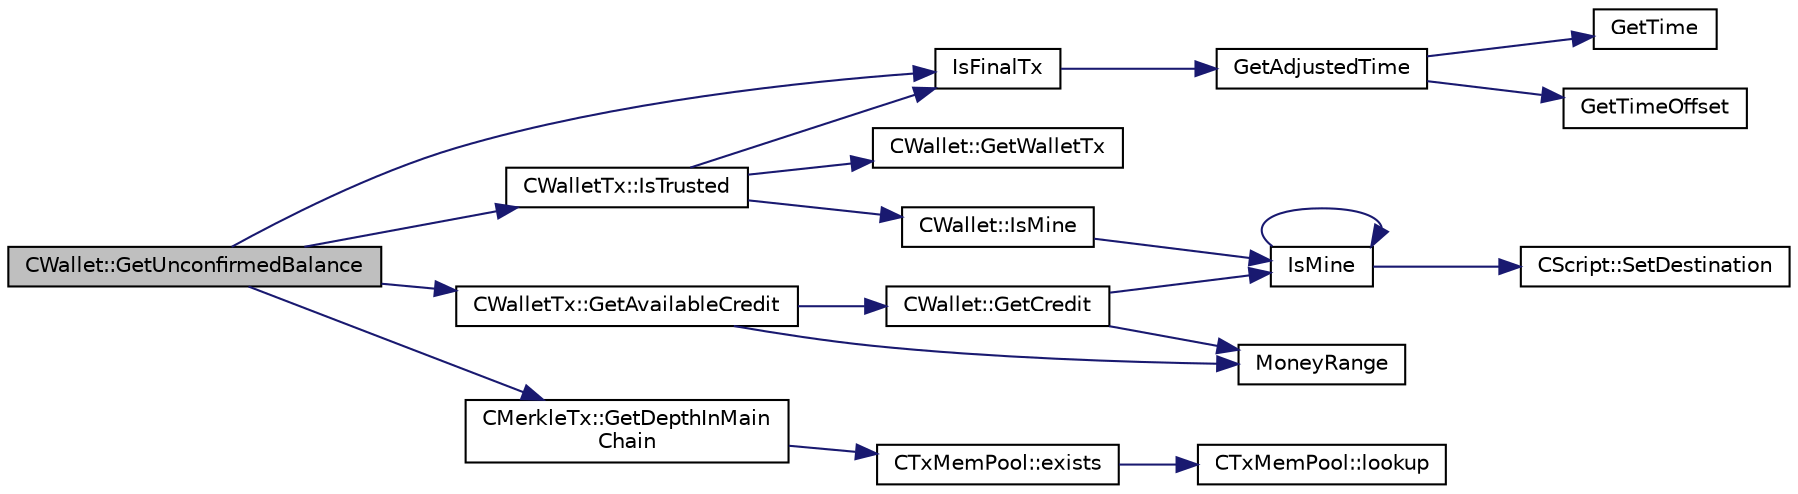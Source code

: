 digraph "CWallet::GetUnconfirmedBalance"
{
  edge [fontname="Helvetica",fontsize="10",labelfontname="Helvetica",labelfontsize="10"];
  node [fontname="Helvetica",fontsize="10",shape=record];
  rankdir="LR";
  Node781 [label="CWallet::GetUnconfirmedBalance",height=0.2,width=0.4,color="black", fillcolor="grey75", style="filled", fontcolor="black"];
  Node781 -> Node782 [color="midnightblue",fontsize="10",style="solid",fontname="Helvetica"];
  Node782 [label="IsFinalTx",height=0.2,width=0.4,color="black", fillcolor="white", style="filled",URL="$df/d0a/main_8cpp.html#adc332cd7ac94e639bb4239618341be19"];
  Node782 -> Node783 [color="midnightblue",fontsize="10",style="solid",fontname="Helvetica"];
  Node783 [label="GetAdjustedTime",height=0.2,width=0.4,color="black", fillcolor="white", style="filled",URL="$df/d2d/util_8cpp.html#a09f81b9c7650f898cf3cf305b87547e6"];
  Node783 -> Node784 [color="midnightblue",fontsize="10",style="solid",fontname="Helvetica"];
  Node784 [label="GetTime",height=0.2,width=0.4,color="black", fillcolor="white", style="filled",URL="$df/d2d/util_8cpp.html#a46fac5fba8ba905b5f9acb364f5d8c6f"];
  Node783 -> Node785 [color="midnightblue",fontsize="10",style="solid",fontname="Helvetica"];
  Node785 [label="GetTimeOffset",height=0.2,width=0.4,color="black", fillcolor="white", style="filled",URL="$df/d2d/util_8cpp.html#a50ca5344c75631267633f15cfe5e983e"];
  Node781 -> Node786 [color="midnightblue",fontsize="10",style="solid",fontname="Helvetica"];
  Node786 [label="CWalletTx::IsTrusted",height=0.2,width=0.4,color="black", fillcolor="white", style="filled",URL="$d6/d53/class_c_wallet_tx.html#a71efb0d5b5def8ae00a1d74b8741bfcb"];
  Node786 -> Node782 [color="midnightblue",fontsize="10",style="solid",fontname="Helvetica"];
  Node786 -> Node787 [color="midnightblue",fontsize="10",style="solid",fontname="Helvetica"];
  Node787 [label="CWallet::GetWalletTx",height=0.2,width=0.4,color="black", fillcolor="white", style="filled",URL="$d2/de5/class_c_wallet.html#ac496716bb889a5934fa27398aeb2330a"];
  Node786 -> Node788 [color="midnightblue",fontsize="10",style="solid",fontname="Helvetica"];
  Node788 [label="CWallet::IsMine",height=0.2,width=0.4,color="black", fillcolor="white", style="filled",URL="$d2/de5/class_c_wallet.html#a4eada57edc1c443564b8cc9b853d955c"];
  Node788 -> Node789 [color="midnightblue",fontsize="10",style="solid",fontname="Helvetica"];
  Node789 [label="IsMine",height=0.2,width=0.4,color="black", fillcolor="white", style="filled",URL="$dd/d0f/script_8cpp.html#adc59cf67d903c1ba1ef225561b85bfce"];
  Node789 -> Node790 [color="midnightblue",fontsize="10",style="solid",fontname="Helvetica"];
  Node790 [label="CScript::SetDestination",height=0.2,width=0.4,color="black", fillcolor="white", style="filled",URL="$d9/d4b/class_c_script.html#ad1b5a9077241aa06116040c4f1b7c31e"];
  Node789 -> Node789 [color="midnightblue",fontsize="10",style="solid",fontname="Helvetica"];
  Node781 -> Node791 [color="midnightblue",fontsize="10",style="solid",fontname="Helvetica"];
  Node791 [label="CMerkleTx::GetDepthInMain\lChain",height=0.2,width=0.4,color="black", fillcolor="white", style="filled",URL="$d1/dff/class_c_merkle_tx.html#a887a9f1a0b7fc64b43e42cec76b38ef9"];
  Node791 -> Node792 [color="midnightblue",fontsize="10",style="solid",fontname="Helvetica"];
  Node792 [label="CTxMemPool::exists",height=0.2,width=0.4,color="black", fillcolor="white", style="filled",URL="$db/d98/class_c_tx_mem_pool.html#a8b7a13b5289ab839d4460f41a7da9789"];
  Node792 -> Node793 [color="midnightblue",fontsize="10",style="solid",fontname="Helvetica"];
  Node793 [label="CTxMemPool::lookup",height=0.2,width=0.4,color="black", fillcolor="white", style="filled",URL="$db/d98/class_c_tx_mem_pool.html#ad6d9966cdeb4b6586f7186e709b4e77e"];
  Node781 -> Node794 [color="midnightblue",fontsize="10",style="solid",fontname="Helvetica"];
  Node794 [label="CWalletTx::GetAvailableCredit",height=0.2,width=0.4,color="black", fillcolor="white", style="filled",URL="$d6/d53/class_c_wallet_tx.html#af3c82ba365c720dd3d929b86bf432ef6"];
  Node794 -> Node795 [color="midnightblue",fontsize="10",style="solid",fontname="Helvetica"];
  Node795 [label="CWallet::GetCredit",height=0.2,width=0.4,color="black", fillcolor="white", style="filled",URL="$d2/de5/class_c_wallet.html#aa60b69c7d4ea6063ed83b13d7c6fe695"];
  Node795 -> Node796 [color="midnightblue",fontsize="10",style="solid",fontname="Helvetica"];
  Node796 [label="MoneyRange",height=0.2,width=0.4,color="black", fillcolor="white", style="filled",URL="$dd/d2f/amount_8h.html#a12db56a9a1c931941f0943ecbb278aae"];
  Node795 -> Node789 [color="midnightblue",fontsize="10",style="solid",fontname="Helvetica"];
  Node794 -> Node796 [color="midnightblue",fontsize="10",style="solid",fontname="Helvetica"];
}

